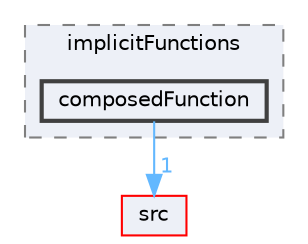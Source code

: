 digraph "applications/utilities/preProcessing/setAlphaField/alphaFieldFunctions/implicitFunctions/composedFunction"
{
 // LATEX_PDF_SIZE
  bgcolor="transparent";
  edge [fontname=Helvetica,fontsize=10,labelfontname=Helvetica,labelfontsize=10];
  node [fontname=Helvetica,fontsize=10,shape=box,height=0.2,width=0.4];
  compound=true
  subgraph clusterdir_b0474406b818fbdc2e27ce1a84b06ca4 {
    graph [ bgcolor="#edf0f7", pencolor="grey50", label="implicitFunctions", fontname=Helvetica,fontsize=10 style="filled,dashed", URL="dir_b0474406b818fbdc2e27ce1a84b06ca4.html",tooltip=""]
  dir_3efedb4c123c0e661ab432d42baa28c0 [label="composedFunction", fillcolor="#edf0f7", color="grey25", style="filled,bold", URL="dir_3efedb4c123c0e661ab432d42baa28c0.html",tooltip=""];
  }
  dir_68267d1309a1af8e8297ef4c3efbcdba [label="src", fillcolor="#edf0f7", color="red", style="filled", URL="dir_68267d1309a1af8e8297ef4c3efbcdba.html",tooltip=""];
  dir_3efedb4c123c0e661ab432d42baa28c0->dir_68267d1309a1af8e8297ef4c3efbcdba [headlabel="1", labeldistance=1.5 headhref="dir_000580_003729.html" href="dir_000580_003729.html" color="steelblue1" fontcolor="steelblue1"];
}
